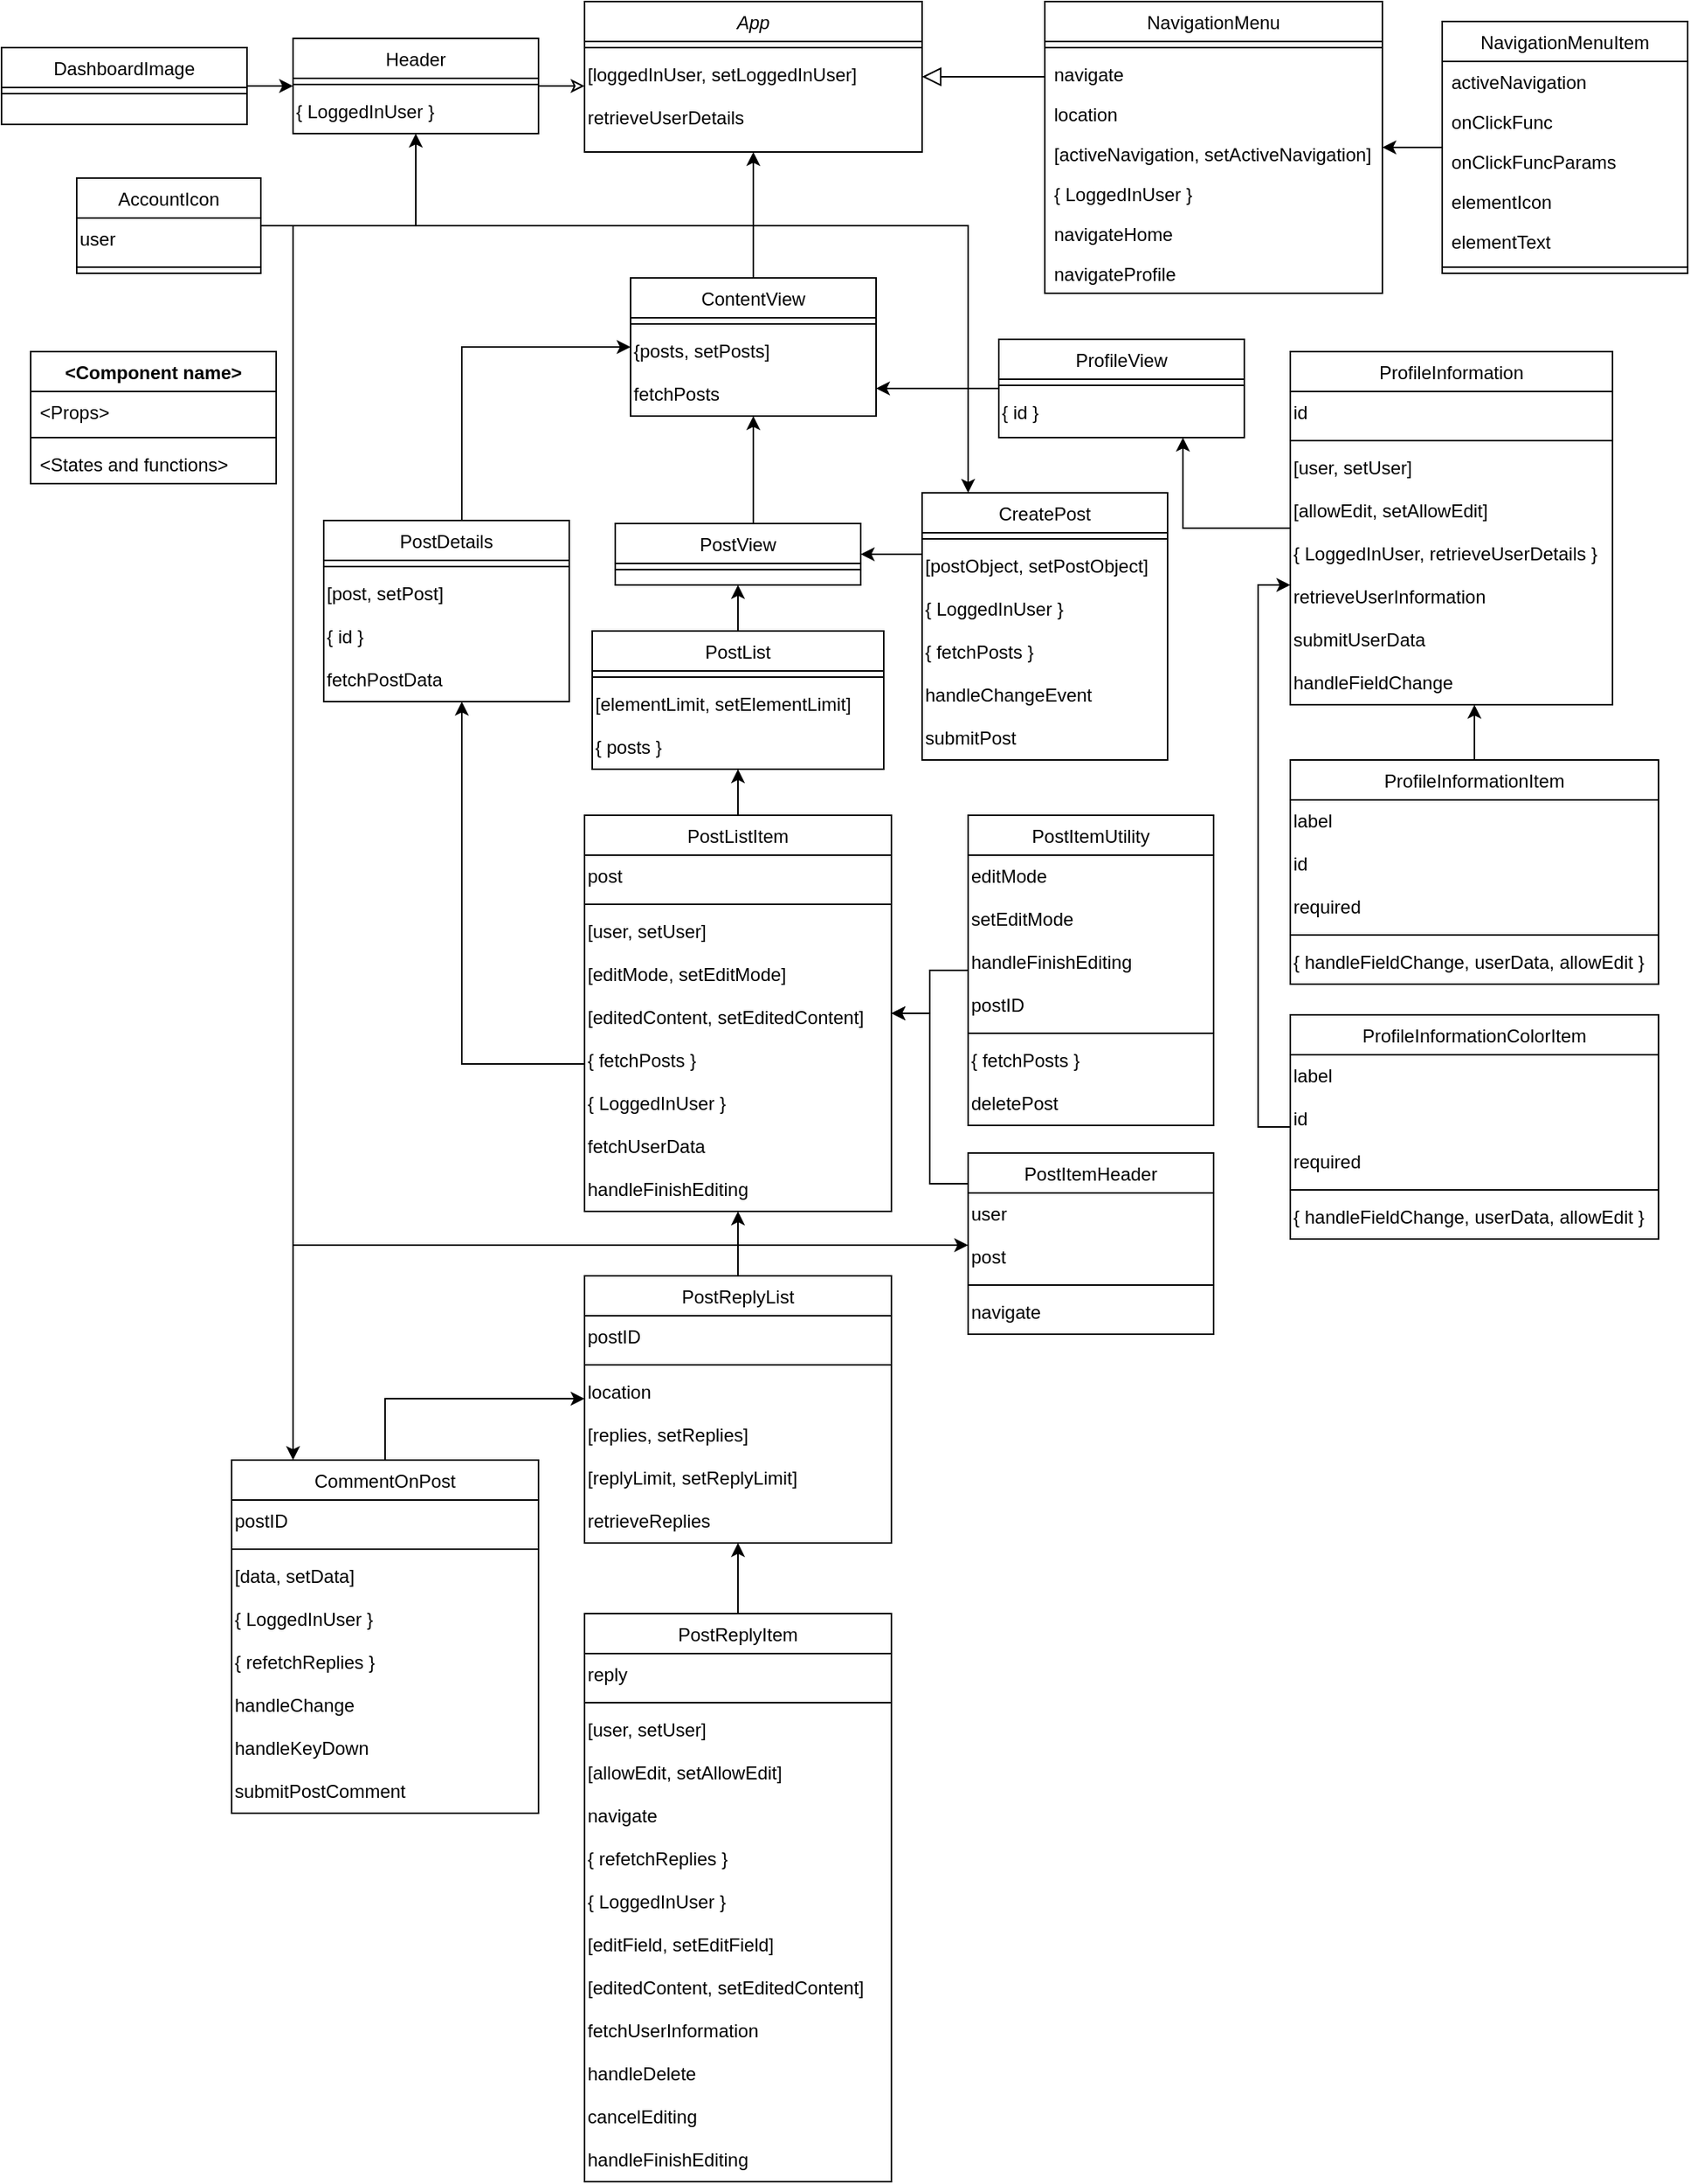 <mxfile version="24.0.2" type="device">
  <diagram id="C5RBs43oDa-KdzZeNtuy" name="Page-1">
    <mxGraphModel dx="2868" dy="1548" grid="1" gridSize="10" guides="1" tooltips="1" connect="1" arrows="1" fold="1" page="1" pageScale="1" pageWidth="827" pageHeight="1169" math="0" shadow="0">
      <root>
        <mxCell id="WIyWlLk6GJQsqaUBKTNV-0" />
        <mxCell id="WIyWlLk6GJQsqaUBKTNV-1" parent="WIyWlLk6GJQsqaUBKTNV-0" />
        <mxCell id="zkfFHV4jXpPFQw0GAbJ--0" value="App" style="swimlane;fontStyle=2;align=center;verticalAlign=top;childLayout=stackLayout;horizontal=1;startSize=26;horizontalStack=0;resizeParent=1;resizeLast=0;collapsible=1;marginBottom=0;rounded=0;shadow=0;strokeWidth=1;" parent="WIyWlLk6GJQsqaUBKTNV-1" vertex="1">
          <mxGeometry x="521" y="20" width="220" height="98" as="geometry">
            <mxRectangle x="230" y="140" width="160" height="26" as="alternateBounds" />
          </mxGeometry>
        </mxCell>
        <mxCell id="LoOAuNzVLFFbpaw18jkl-0" value="" style="line;html=1;strokeWidth=1;align=left;verticalAlign=middle;spacingTop=-1;spacingLeft=3;spacingRight=3;rotatable=0;labelPosition=right;points=[];portConstraint=eastwest;" parent="zkfFHV4jXpPFQw0GAbJ--0" vertex="1">
          <mxGeometry y="26" width="220" height="8" as="geometry" />
        </mxCell>
        <mxCell id="LEagkjI2ohKokw6Joxiw-18" value="[loggedInUser, setLoggedInUser]" style="text;whiteSpace=wrap;html=1;" vertex="1" parent="zkfFHV4jXpPFQw0GAbJ--0">
          <mxGeometry y="34" width="220" height="28" as="geometry" />
        </mxCell>
        <mxCell id="LEagkjI2ohKokw6Joxiw-19" value="retrieveUserDetails" style="text;whiteSpace=wrap;html=1;" vertex="1" parent="zkfFHV4jXpPFQw0GAbJ--0">
          <mxGeometry y="62" width="220" height="28" as="geometry" />
        </mxCell>
        <mxCell id="zkfFHV4jXpPFQw0GAbJ--13" value="NavigationMenu" style="swimlane;fontStyle=0;align=center;verticalAlign=top;childLayout=stackLayout;horizontal=1;startSize=26;horizontalStack=0;resizeParent=1;resizeLast=0;collapsible=1;marginBottom=0;rounded=0;shadow=0;strokeWidth=1;" parent="WIyWlLk6GJQsqaUBKTNV-1" vertex="1">
          <mxGeometry x="821" y="20" width="220" height="190" as="geometry">
            <mxRectangle x="340" y="380" width="170" height="26" as="alternateBounds" />
          </mxGeometry>
        </mxCell>
        <mxCell id="zkfFHV4jXpPFQw0GAbJ--15" value="" style="line;html=1;strokeWidth=1;align=left;verticalAlign=middle;spacingTop=-1;spacingLeft=3;spacingRight=3;rotatable=0;labelPosition=right;points=[];portConstraint=eastwest;" parent="zkfFHV4jXpPFQw0GAbJ--13" vertex="1">
          <mxGeometry y="26" width="220" height="8" as="geometry" />
        </mxCell>
        <mxCell id="LEagkjI2ohKokw6Joxiw-12" value="navigate" style="text;strokeColor=none;fillColor=none;align=left;verticalAlign=top;spacingLeft=4;spacingRight=4;overflow=hidden;rotatable=0;points=[[0,0.5],[1,0.5]];portConstraint=eastwest;whiteSpace=wrap;html=1;" vertex="1" parent="zkfFHV4jXpPFQw0GAbJ--13">
          <mxGeometry y="34" width="220" height="26" as="geometry" />
        </mxCell>
        <mxCell id="LEagkjI2ohKokw6Joxiw-13" value="location" style="text;strokeColor=none;fillColor=none;align=left;verticalAlign=top;spacingLeft=4;spacingRight=4;overflow=hidden;rotatable=0;points=[[0,0.5],[1,0.5]];portConstraint=eastwest;whiteSpace=wrap;html=1;" vertex="1" parent="zkfFHV4jXpPFQw0GAbJ--13">
          <mxGeometry y="60" width="220" height="26" as="geometry" />
        </mxCell>
        <mxCell id="LEagkjI2ohKokw6Joxiw-14" value="[activeNavigation, setActiveNavigation]" style="text;strokeColor=none;fillColor=none;align=left;verticalAlign=top;spacingLeft=4;spacingRight=4;overflow=hidden;rotatable=0;points=[[0,0.5],[1,0.5]];portConstraint=eastwest;whiteSpace=wrap;html=1;" vertex="1" parent="zkfFHV4jXpPFQw0GAbJ--13">
          <mxGeometry y="86" width="220" height="26" as="geometry" />
        </mxCell>
        <mxCell id="LEagkjI2ohKokw6Joxiw-15" value="{ LoggedInUser }" style="text;strokeColor=none;fillColor=none;align=left;verticalAlign=top;spacingLeft=4;spacingRight=4;overflow=hidden;rotatable=0;points=[[0,0.5],[1,0.5]];portConstraint=eastwest;whiteSpace=wrap;html=1;" vertex="1" parent="zkfFHV4jXpPFQw0GAbJ--13">
          <mxGeometry y="112" width="220" height="26" as="geometry" />
        </mxCell>
        <mxCell id="LEagkjI2ohKokw6Joxiw-16" value="navigateHome" style="text;strokeColor=none;fillColor=none;align=left;verticalAlign=top;spacingLeft=4;spacingRight=4;overflow=hidden;rotatable=0;points=[[0,0.5],[1,0.5]];portConstraint=eastwest;whiteSpace=wrap;html=1;" vertex="1" parent="zkfFHV4jXpPFQw0GAbJ--13">
          <mxGeometry y="138" width="220" height="26" as="geometry" />
        </mxCell>
        <mxCell id="LEagkjI2ohKokw6Joxiw-17" value="navigateProfile" style="text;strokeColor=none;fillColor=none;align=left;verticalAlign=top;spacingLeft=4;spacingRight=4;overflow=hidden;rotatable=0;points=[[0,0.5],[1,0.5]];portConstraint=eastwest;whiteSpace=wrap;html=1;" vertex="1" parent="zkfFHV4jXpPFQw0GAbJ--13">
          <mxGeometry y="164" width="220" height="26" as="geometry" />
        </mxCell>
        <mxCell id="zkfFHV4jXpPFQw0GAbJ--16" value="" style="endArrow=block;endSize=10;endFill=0;shadow=0;strokeWidth=1;rounded=0;edgeStyle=elbowEdgeStyle;elbow=vertical;" parent="WIyWlLk6GJQsqaUBKTNV-1" source="zkfFHV4jXpPFQw0GAbJ--13" target="zkfFHV4jXpPFQw0GAbJ--0" edge="1">
          <mxGeometry width="160" relative="1" as="geometry">
            <mxPoint x="511" y="223" as="sourcePoint" />
            <mxPoint x="611" y="121" as="targetPoint" />
          </mxGeometry>
        </mxCell>
        <mxCell id="LoOAuNzVLFFbpaw18jkl-4" style="edgeStyle=orthogonalEdgeStyle;rounded=0;orthogonalLoop=1;jettySize=auto;html=1;endArrow=classic;endFill=0;" parent="WIyWlLk6GJQsqaUBKTNV-1" source="LoOAuNzVLFFbpaw18jkl-1" target="zkfFHV4jXpPFQw0GAbJ--0" edge="1">
          <mxGeometry relative="1" as="geometry">
            <Array as="points">
              <mxPoint x="421" y="69" />
              <mxPoint x="421" y="69" />
            </Array>
          </mxGeometry>
        </mxCell>
        <mxCell id="LoOAuNzVLFFbpaw18jkl-1" value="Header" style="swimlane;fontStyle=0;align=center;verticalAlign=top;childLayout=stackLayout;horizontal=1;startSize=26;horizontalStack=0;resizeParent=1;resizeLast=0;collapsible=1;marginBottom=0;rounded=0;shadow=0;strokeWidth=1;" parent="WIyWlLk6GJQsqaUBKTNV-1" vertex="1">
          <mxGeometry x="331" y="44" width="160" height="62" as="geometry">
            <mxRectangle x="340" y="380" width="170" height="26" as="alternateBounds" />
          </mxGeometry>
        </mxCell>
        <mxCell id="LoOAuNzVLFFbpaw18jkl-3" value="" style="line;html=1;strokeWidth=1;align=left;verticalAlign=middle;spacingTop=-1;spacingLeft=3;spacingRight=3;rotatable=0;labelPosition=right;points=[];portConstraint=eastwest;" parent="LoOAuNzVLFFbpaw18jkl-1" vertex="1">
          <mxGeometry y="26" width="160" height="8" as="geometry" />
        </mxCell>
        <mxCell id="LEagkjI2ohKokw6Joxiw-20" value="{ LoggedInUser }" style="text;whiteSpace=wrap;html=1;" vertex="1" parent="LoOAuNzVLFFbpaw18jkl-1">
          <mxGeometry y="34" width="160" height="28" as="geometry" />
        </mxCell>
        <mxCell id="LEagkjI2ohKokw6Joxiw-95" style="edgeStyle=orthogonalEdgeStyle;rounded=0;orthogonalLoop=1;jettySize=auto;html=1;" edge="1" parent="WIyWlLk6GJQsqaUBKTNV-1" source="LoOAuNzVLFFbpaw18jkl-5" target="zkfFHV4jXpPFQw0GAbJ--0">
          <mxGeometry relative="1" as="geometry" />
        </mxCell>
        <mxCell id="LoOAuNzVLFFbpaw18jkl-5" value="ContentView" style="swimlane;fontStyle=0;align=center;verticalAlign=top;childLayout=stackLayout;horizontal=1;startSize=26;horizontalStack=0;resizeParent=1;resizeLast=0;collapsible=1;marginBottom=0;rounded=0;shadow=0;strokeWidth=1;" parent="WIyWlLk6GJQsqaUBKTNV-1" vertex="1">
          <mxGeometry x="551" y="200" width="160" height="90" as="geometry">
            <mxRectangle x="340" y="380" width="170" height="26" as="alternateBounds" />
          </mxGeometry>
        </mxCell>
        <mxCell id="LoOAuNzVLFFbpaw18jkl-6" value="" style="line;html=1;strokeWidth=1;align=left;verticalAlign=middle;spacingTop=-1;spacingLeft=3;spacingRight=3;rotatable=0;labelPosition=right;points=[];portConstraint=eastwest;" parent="LoOAuNzVLFFbpaw18jkl-5" vertex="1">
          <mxGeometry y="26" width="160" height="8" as="geometry" />
        </mxCell>
        <mxCell id="LEagkjI2ohKokw6Joxiw-23" value="{posts, setPosts]" style="text;whiteSpace=wrap;html=1;" vertex="1" parent="LoOAuNzVLFFbpaw18jkl-5">
          <mxGeometry y="34" width="160" height="28" as="geometry" />
        </mxCell>
        <mxCell id="LEagkjI2ohKokw6Joxiw-24" value="fetchPosts" style="text;whiteSpace=wrap;html=1;" vertex="1" parent="LoOAuNzVLFFbpaw18jkl-5">
          <mxGeometry y="62" width="160" height="28" as="geometry" />
        </mxCell>
        <mxCell id="LoOAuNzVLFFbpaw18jkl-28" style="edgeStyle=orthogonalEdgeStyle;rounded=0;orthogonalLoop=1;jettySize=auto;html=1;" parent="WIyWlLk6GJQsqaUBKTNV-1" source="LoOAuNzVLFFbpaw18jkl-23" target="LoOAuNzVLFFbpaw18jkl-1" edge="1">
          <mxGeometry relative="1" as="geometry" />
        </mxCell>
        <mxCell id="LEagkjI2ohKokw6Joxiw-102" style="edgeStyle=orthogonalEdgeStyle;rounded=0;orthogonalLoop=1;jettySize=auto;html=1;" edge="1" parent="WIyWlLk6GJQsqaUBKTNV-1" source="LoOAuNzVLFFbpaw18jkl-23" target="LEagkjI2ohKokw6Joxiw-100">
          <mxGeometry relative="1" as="geometry">
            <Array as="points">
              <mxPoint x="771" y="166" />
            </Array>
          </mxGeometry>
        </mxCell>
        <mxCell id="LEagkjI2ohKokw6Joxiw-130" style="edgeStyle=orthogonalEdgeStyle;rounded=0;orthogonalLoop=1;jettySize=auto;html=1;" edge="1" parent="WIyWlLk6GJQsqaUBKTNV-1" source="LoOAuNzVLFFbpaw18jkl-23" target="LEagkjI2ohKokw6Joxiw-122">
          <mxGeometry relative="1" as="geometry">
            <Array as="points">
              <mxPoint x="331" y="166" />
              <mxPoint x="331" y="830" />
            </Array>
          </mxGeometry>
        </mxCell>
        <mxCell id="LEagkjI2ohKokw6Joxiw-171" style="edgeStyle=orthogonalEdgeStyle;rounded=0;orthogonalLoop=1;jettySize=auto;html=1;" edge="1" parent="WIyWlLk6GJQsqaUBKTNV-1" source="LoOAuNzVLFFbpaw18jkl-23" target="LEagkjI2ohKokw6Joxiw-144">
          <mxGeometry relative="1" as="geometry">
            <Array as="points">
              <mxPoint x="331" y="166" />
            </Array>
          </mxGeometry>
        </mxCell>
        <mxCell id="LoOAuNzVLFFbpaw18jkl-23" value="AccountIcon" style="swimlane;fontStyle=0;align=center;verticalAlign=top;childLayout=stackLayout;horizontal=1;startSize=26;horizontalStack=0;resizeParent=1;resizeLast=0;collapsible=1;marginBottom=0;rounded=0;shadow=0;strokeWidth=1;" parent="WIyWlLk6GJQsqaUBKTNV-1" vertex="1">
          <mxGeometry x="190" y="135" width="120" height="62" as="geometry">
            <mxRectangle x="340" y="380" width="170" height="26" as="alternateBounds" />
          </mxGeometry>
        </mxCell>
        <mxCell id="LEagkjI2ohKokw6Joxiw-22" value="user" style="text;whiteSpace=wrap;html=1;" vertex="1" parent="LoOAuNzVLFFbpaw18jkl-23">
          <mxGeometry y="26" width="120" height="28" as="geometry" />
        </mxCell>
        <mxCell id="LoOAuNzVLFFbpaw18jkl-24" value="" style="line;html=1;strokeWidth=1;align=left;verticalAlign=middle;spacingTop=-1;spacingLeft=3;spacingRight=3;rotatable=0;labelPosition=right;points=[];portConstraint=eastwest;" parent="LoOAuNzVLFFbpaw18jkl-23" vertex="1">
          <mxGeometry y="54" width="120" height="8" as="geometry" />
        </mxCell>
        <mxCell id="LoOAuNzVLFFbpaw18jkl-27" style="edgeStyle=orthogonalEdgeStyle;rounded=0;orthogonalLoop=1;jettySize=auto;html=1;" parent="WIyWlLk6GJQsqaUBKTNV-1" source="LoOAuNzVLFFbpaw18jkl-25" target="LoOAuNzVLFFbpaw18jkl-1" edge="1">
          <mxGeometry relative="1" as="geometry" />
        </mxCell>
        <mxCell id="LoOAuNzVLFFbpaw18jkl-25" value="DashboardImage" style="swimlane;fontStyle=0;align=center;verticalAlign=top;childLayout=stackLayout;horizontal=1;startSize=26;horizontalStack=0;resizeParent=1;resizeLast=0;collapsible=1;marginBottom=0;rounded=0;shadow=0;strokeWidth=1;" parent="WIyWlLk6GJQsqaUBKTNV-1" vertex="1">
          <mxGeometry x="141" y="50" width="160" height="50" as="geometry">
            <mxRectangle x="340" y="380" width="170" height="26" as="alternateBounds" />
          </mxGeometry>
        </mxCell>
        <mxCell id="LoOAuNzVLFFbpaw18jkl-26" value="" style="line;html=1;strokeWidth=1;align=left;verticalAlign=middle;spacingTop=-1;spacingLeft=3;spacingRight=3;rotatable=0;labelPosition=right;points=[];portConstraint=eastwest;" parent="LoOAuNzVLFFbpaw18jkl-25" vertex="1">
          <mxGeometry y="26" width="160" height="8" as="geometry" />
        </mxCell>
        <mxCell id="LEagkjI2ohKokw6Joxiw-11" style="edgeStyle=orthogonalEdgeStyle;rounded=0;orthogonalLoop=1;jettySize=auto;html=1;" edge="1" parent="WIyWlLk6GJQsqaUBKTNV-1" source="LEagkjI2ohKokw6Joxiw-0" target="zkfFHV4jXpPFQw0GAbJ--13">
          <mxGeometry relative="1" as="geometry" />
        </mxCell>
        <mxCell id="LEagkjI2ohKokw6Joxiw-0" value="NavigationMenuItem" style="swimlane;fontStyle=0;align=center;verticalAlign=top;childLayout=stackLayout;horizontal=1;startSize=26;horizontalStack=0;resizeParent=1;resizeLast=0;collapsible=1;marginBottom=0;rounded=0;shadow=0;strokeWidth=1;" vertex="1" parent="WIyWlLk6GJQsqaUBKTNV-1">
          <mxGeometry x="1080" y="33" width="160" height="164" as="geometry">
            <mxRectangle x="340" y="380" width="170" height="26" as="alternateBounds" />
          </mxGeometry>
        </mxCell>
        <mxCell id="LEagkjI2ohKokw6Joxiw-6" value="activeNavigation" style="text;strokeColor=none;fillColor=none;align=left;verticalAlign=top;spacingLeft=4;spacingRight=4;overflow=hidden;rotatable=0;points=[[0,0.5],[1,0.5]];portConstraint=eastwest;whiteSpace=wrap;html=1;" vertex="1" parent="LEagkjI2ohKokw6Joxiw-0">
          <mxGeometry y="26" width="160" height="26" as="geometry" />
        </mxCell>
        <mxCell id="LEagkjI2ohKokw6Joxiw-7" value="onClickFunc" style="text;strokeColor=none;fillColor=none;align=left;verticalAlign=top;spacingLeft=4;spacingRight=4;overflow=hidden;rotatable=0;points=[[0,0.5],[1,0.5]];portConstraint=eastwest;whiteSpace=wrap;html=1;" vertex="1" parent="LEagkjI2ohKokw6Joxiw-0">
          <mxGeometry y="52" width="160" height="26" as="geometry" />
        </mxCell>
        <mxCell id="LEagkjI2ohKokw6Joxiw-8" value="onClickFuncParams" style="text;strokeColor=none;fillColor=none;align=left;verticalAlign=top;spacingLeft=4;spacingRight=4;overflow=hidden;rotatable=0;points=[[0,0.5],[1,0.5]];portConstraint=eastwest;whiteSpace=wrap;html=1;" vertex="1" parent="LEagkjI2ohKokw6Joxiw-0">
          <mxGeometry y="78" width="160" height="26" as="geometry" />
        </mxCell>
        <mxCell id="LEagkjI2ohKokw6Joxiw-9" value="elementIcon" style="text;strokeColor=none;fillColor=none;align=left;verticalAlign=top;spacingLeft=4;spacingRight=4;overflow=hidden;rotatable=0;points=[[0,0.5],[1,0.5]];portConstraint=eastwest;whiteSpace=wrap;html=1;" vertex="1" parent="LEagkjI2ohKokw6Joxiw-0">
          <mxGeometry y="104" width="160" height="26" as="geometry" />
        </mxCell>
        <mxCell id="LEagkjI2ohKokw6Joxiw-10" value="elementText" style="text;strokeColor=none;fillColor=none;align=left;verticalAlign=top;spacingLeft=4;spacingRight=4;overflow=hidden;rotatable=0;points=[[0,0.5],[1,0.5]];portConstraint=eastwest;whiteSpace=wrap;html=1;" vertex="1" parent="LEagkjI2ohKokw6Joxiw-0">
          <mxGeometry y="130" width="160" height="26" as="geometry" />
        </mxCell>
        <mxCell id="LEagkjI2ohKokw6Joxiw-1" value="" style="line;html=1;strokeWidth=1;align=left;verticalAlign=middle;spacingTop=-1;spacingLeft=3;spacingRight=3;rotatable=0;labelPosition=right;points=[];portConstraint=eastwest;" vertex="1" parent="LEagkjI2ohKokw6Joxiw-0">
          <mxGeometry y="156" width="160" height="8" as="geometry" />
        </mxCell>
        <mxCell id="LEagkjI2ohKokw6Joxiw-2" value="&amp;lt;Component name&amp;gt;" style="swimlane;fontStyle=1;align=center;verticalAlign=top;childLayout=stackLayout;horizontal=1;startSize=26;horizontalStack=0;resizeParent=1;resizeParentMax=0;resizeLast=0;collapsible=1;marginBottom=0;whiteSpace=wrap;html=1;" vertex="1" parent="WIyWlLk6GJQsqaUBKTNV-1">
          <mxGeometry x="160" y="248" width="160" height="86" as="geometry" />
        </mxCell>
        <mxCell id="LEagkjI2ohKokw6Joxiw-3" value="&amp;lt;Props&amp;gt;" style="text;strokeColor=none;fillColor=none;align=left;verticalAlign=top;spacingLeft=4;spacingRight=4;overflow=hidden;rotatable=0;points=[[0,0.5],[1,0.5]];portConstraint=eastwest;whiteSpace=wrap;html=1;" vertex="1" parent="LEagkjI2ohKokw6Joxiw-2">
          <mxGeometry y="26" width="160" height="26" as="geometry" />
        </mxCell>
        <mxCell id="LEagkjI2ohKokw6Joxiw-4" value="" style="line;strokeWidth=1;fillColor=none;align=left;verticalAlign=middle;spacingTop=-1;spacingLeft=3;spacingRight=3;rotatable=0;labelPosition=right;points=[];portConstraint=eastwest;strokeColor=inherit;" vertex="1" parent="LEagkjI2ohKokw6Joxiw-2">
          <mxGeometry y="52" width="160" height="8" as="geometry" />
        </mxCell>
        <mxCell id="LEagkjI2ohKokw6Joxiw-5" value="&amp;lt;States and functions&amp;gt;" style="text;strokeColor=none;fillColor=none;align=left;verticalAlign=top;spacingLeft=4;spacingRight=4;overflow=hidden;rotatable=0;points=[[0,0.5],[1,0.5]];portConstraint=eastwest;whiteSpace=wrap;html=1;" vertex="1" parent="LEagkjI2ohKokw6Joxiw-2">
          <mxGeometry y="60" width="160" height="26" as="geometry" />
        </mxCell>
        <mxCell id="LEagkjI2ohKokw6Joxiw-31" style="edgeStyle=orthogonalEdgeStyle;rounded=0;orthogonalLoop=1;jettySize=auto;html=1;" edge="1" parent="WIyWlLk6GJQsqaUBKTNV-1" source="LEagkjI2ohKokw6Joxiw-26" target="LoOAuNzVLFFbpaw18jkl-5">
          <mxGeometry relative="1" as="geometry">
            <Array as="points">
              <mxPoint x="441" y="245" />
            </Array>
          </mxGeometry>
        </mxCell>
        <mxCell id="LEagkjI2ohKokw6Joxiw-26" value="PostDetails" style="swimlane;fontStyle=0;align=center;verticalAlign=top;childLayout=stackLayout;horizontal=1;startSize=26;horizontalStack=0;resizeParent=1;resizeLast=0;collapsible=1;marginBottom=0;rounded=0;shadow=0;strokeWidth=1;" vertex="1" parent="WIyWlLk6GJQsqaUBKTNV-1">
          <mxGeometry x="351" y="358" width="160" height="118" as="geometry">
            <mxRectangle x="340" y="380" width="170" height="26" as="alternateBounds" />
          </mxGeometry>
        </mxCell>
        <mxCell id="LEagkjI2ohKokw6Joxiw-27" value="" style="line;html=1;strokeWidth=1;align=left;verticalAlign=middle;spacingTop=-1;spacingLeft=3;spacingRight=3;rotatable=0;labelPosition=right;points=[];portConstraint=eastwest;" vertex="1" parent="LEagkjI2ohKokw6Joxiw-26">
          <mxGeometry y="26" width="160" height="8" as="geometry" />
        </mxCell>
        <mxCell id="LEagkjI2ohKokw6Joxiw-28" value="[post, setPost]" style="text;whiteSpace=wrap;html=1;" vertex="1" parent="LEagkjI2ohKokw6Joxiw-26">
          <mxGeometry y="34" width="160" height="28" as="geometry" />
        </mxCell>
        <mxCell id="LEagkjI2ohKokw6Joxiw-29" value="{ id }" style="text;whiteSpace=wrap;html=1;" vertex="1" parent="LEagkjI2ohKokw6Joxiw-26">
          <mxGeometry y="62" width="160" height="28" as="geometry" />
        </mxCell>
        <mxCell id="LEagkjI2ohKokw6Joxiw-30" value="fetchPostData" style="text;whiteSpace=wrap;html=1;" vertex="1" parent="LEagkjI2ohKokw6Joxiw-26">
          <mxGeometry y="90" width="160" height="28" as="geometry" />
        </mxCell>
        <mxCell id="LEagkjI2ohKokw6Joxiw-71" style="edgeStyle=orthogonalEdgeStyle;rounded=0;orthogonalLoop=1;jettySize=auto;html=1;" edge="1" parent="WIyWlLk6GJQsqaUBKTNV-1" source="LEagkjI2ohKokw6Joxiw-32" target="LEagkjI2ohKokw6Joxiw-26">
          <mxGeometry relative="1" as="geometry">
            <Array as="points">
              <mxPoint x="441" y="712" />
            </Array>
          </mxGeometry>
        </mxCell>
        <mxCell id="LEagkjI2ohKokw6Joxiw-112" style="edgeStyle=orthogonalEdgeStyle;rounded=0;orthogonalLoop=1;jettySize=auto;html=1;" edge="1" parent="WIyWlLk6GJQsqaUBKTNV-1" source="LEagkjI2ohKokw6Joxiw-32" target="LEagkjI2ohKokw6Joxiw-98">
          <mxGeometry relative="1" as="geometry" />
        </mxCell>
        <mxCell id="LEagkjI2ohKokw6Joxiw-32" value="PostListItem" style="swimlane;fontStyle=0;align=center;verticalAlign=top;childLayout=stackLayout;horizontal=1;startSize=26;horizontalStack=0;resizeParent=1;resizeLast=0;collapsible=1;marginBottom=0;rounded=0;shadow=0;strokeWidth=1;" vertex="1" parent="WIyWlLk6GJQsqaUBKTNV-1">
          <mxGeometry x="521" y="550" width="200" height="258" as="geometry">
            <mxRectangle x="340" y="380" width="170" height="26" as="alternateBounds" />
          </mxGeometry>
        </mxCell>
        <mxCell id="LEagkjI2ohKokw6Joxiw-37" value="post" style="text;whiteSpace=wrap;html=1;" vertex="1" parent="LEagkjI2ohKokw6Joxiw-32">
          <mxGeometry y="26" width="200" height="28" as="geometry" />
        </mxCell>
        <mxCell id="LEagkjI2ohKokw6Joxiw-33" value="" style="line;html=1;strokeWidth=1;align=left;verticalAlign=middle;spacingTop=-1;spacingLeft=3;spacingRight=3;rotatable=0;labelPosition=right;points=[];portConstraint=eastwest;" vertex="1" parent="LEagkjI2ohKokw6Joxiw-32">
          <mxGeometry y="54" width="200" height="8" as="geometry" />
        </mxCell>
        <mxCell id="LEagkjI2ohKokw6Joxiw-34" value="[user, setUser]" style="text;whiteSpace=wrap;html=1;" vertex="1" parent="LEagkjI2ohKokw6Joxiw-32">
          <mxGeometry y="62" width="200" height="28" as="geometry" />
        </mxCell>
        <mxCell id="LEagkjI2ohKokw6Joxiw-35" value="[editMode, setEditMode]" style="text;whiteSpace=wrap;html=1;" vertex="1" parent="LEagkjI2ohKokw6Joxiw-32">
          <mxGeometry y="90" width="200" height="28" as="geometry" />
        </mxCell>
        <mxCell id="LEagkjI2ohKokw6Joxiw-36" value="[editedContent, setEditedContent]" style="text;whiteSpace=wrap;html=1;" vertex="1" parent="LEagkjI2ohKokw6Joxiw-32">
          <mxGeometry y="118" width="200" height="28" as="geometry" />
        </mxCell>
        <mxCell id="LEagkjI2ohKokw6Joxiw-39" value="{ fetchPosts }" style="text;whiteSpace=wrap;html=1;" vertex="1" parent="LEagkjI2ohKokw6Joxiw-32">
          <mxGeometry y="146" width="200" height="28" as="geometry" />
        </mxCell>
        <mxCell id="LEagkjI2ohKokw6Joxiw-41" value="{ LoggedInUser }" style="text;whiteSpace=wrap;html=1;" vertex="1" parent="LEagkjI2ohKokw6Joxiw-32">
          <mxGeometry y="174" width="200" height="28" as="geometry" />
        </mxCell>
        <mxCell id="LEagkjI2ohKokw6Joxiw-42" value="fetchUserData" style="text;whiteSpace=wrap;html=1;" vertex="1" parent="LEagkjI2ohKokw6Joxiw-32">
          <mxGeometry y="202" width="200" height="28" as="geometry" />
        </mxCell>
        <mxCell id="LEagkjI2ohKokw6Joxiw-44" value="handleFinishEditing" style="text;whiteSpace=wrap;html=1;" vertex="1" parent="LEagkjI2ohKokw6Joxiw-32">
          <mxGeometry y="230" width="200" height="28" as="geometry" />
        </mxCell>
        <mxCell id="LEagkjI2ohKokw6Joxiw-55" style="edgeStyle=orthogonalEdgeStyle;rounded=0;orthogonalLoop=1;jettySize=auto;html=1;" edge="1" parent="WIyWlLk6GJQsqaUBKTNV-1" source="LEagkjI2ohKokw6Joxiw-45" target="LoOAuNzVLFFbpaw18jkl-5">
          <mxGeometry relative="1" as="geometry">
            <Array as="points">
              <mxPoint x="631" y="330" />
              <mxPoint x="631" y="330" />
            </Array>
          </mxGeometry>
        </mxCell>
        <mxCell id="LEagkjI2ohKokw6Joxiw-45" value="PostView" style="swimlane;fontStyle=0;align=center;verticalAlign=top;childLayout=stackLayout;horizontal=1;startSize=26;horizontalStack=0;resizeParent=1;resizeLast=0;collapsible=1;marginBottom=0;rounded=0;shadow=0;strokeWidth=1;" vertex="1" parent="WIyWlLk6GJQsqaUBKTNV-1">
          <mxGeometry x="541" y="360" width="160" height="40" as="geometry">
            <mxRectangle x="340" y="380" width="170" height="26" as="alternateBounds" />
          </mxGeometry>
        </mxCell>
        <mxCell id="LEagkjI2ohKokw6Joxiw-46" value="" style="line;html=1;strokeWidth=1;align=left;verticalAlign=middle;spacingTop=-1;spacingLeft=3;spacingRight=3;rotatable=0;labelPosition=right;points=[];portConstraint=eastwest;" vertex="1" parent="LEagkjI2ohKokw6Joxiw-45">
          <mxGeometry y="26" width="160" height="8" as="geometry" />
        </mxCell>
        <mxCell id="LEagkjI2ohKokw6Joxiw-73" style="edgeStyle=orthogonalEdgeStyle;rounded=0;orthogonalLoop=1;jettySize=auto;html=1;" edge="1" parent="WIyWlLk6GJQsqaUBKTNV-1" source="LEagkjI2ohKokw6Joxiw-57" target="LoOAuNzVLFFbpaw18jkl-5">
          <mxGeometry relative="1" as="geometry">
            <Array as="points">
              <mxPoint x="811" y="270" />
            </Array>
          </mxGeometry>
        </mxCell>
        <mxCell id="LEagkjI2ohKokw6Joxiw-57" value="ProfileView" style="swimlane;fontStyle=0;align=center;verticalAlign=top;childLayout=stackLayout;horizontal=1;startSize=26;horizontalStack=0;resizeParent=1;resizeLast=0;collapsible=1;marginBottom=0;rounded=0;shadow=0;strokeWidth=1;" vertex="1" parent="WIyWlLk6GJQsqaUBKTNV-1">
          <mxGeometry x="791" y="240" width="160" height="64" as="geometry">
            <mxRectangle x="340" y="380" width="170" height="26" as="alternateBounds" />
          </mxGeometry>
        </mxCell>
        <mxCell id="LEagkjI2ohKokw6Joxiw-58" value="" style="line;html=1;strokeWidth=1;align=left;verticalAlign=middle;spacingTop=-1;spacingLeft=3;spacingRight=3;rotatable=0;labelPosition=right;points=[];portConstraint=eastwest;" vertex="1" parent="LEagkjI2ohKokw6Joxiw-57">
          <mxGeometry y="26" width="160" height="8" as="geometry" />
        </mxCell>
        <mxCell id="LEagkjI2ohKokw6Joxiw-59" value="{ id }" style="text;whiteSpace=wrap;html=1;" vertex="1" parent="LEagkjI2ohKokw6Joxiw-57">
          <mxGeometry y="34" width="160" height="28" as="geometry" />
        </mxCell>
        <mxCell id="LEagkjI2ohKokw6Joxiw-97" style="edgeStyle=orthogonalEdgeStyle;rounded=0;orthogonalLoop=1;jettySize=auto;html=1;" edge="1" parent="WIyWlLk6GJQsqaUBKTNV-1" source="LEagkjI2ohKokw6Joxiw-62" target="LEagkjI2ohKokw6Joxiw-57">
          <mxGeometry relative="1" as="geometry">
            <Array as="points">
              <mxPoint x="911" y="363" />
            </Array>
          </mxGeometry>
        </mxCell>
        <mxCell id="LEagkjI2ohKokw6Joxiw-62" value="ProfileInformation" style="swimlane;fontStyle=0;align=center;verticalAlign=top;childLayout=stackLayout;horizontal=1;startSize=26;horizontalStack=0;resizeParent=1;resizeLast=0;collapsible=1;marginBottom=0;rounded=0;shadow=0;strokeWidth=1;" vertex="1" parent="WIyWlLk6GJQsqaUBKTNV-1">
          <mxGeometry x="981" y="248" width="210" height="230" as="geometry">
            <mxRectangle x="340" y="380" width="170" height="26" as="alternateBounds" />
          </mxGeometry>
        </mxCell>
        <mxCell id="LEagkjI2ohKokw6Joxiw-64" value="id" style="text;whiteSpace=wrap;html=1;" vertex="1" parent="LEagkjI2ohKokw6Joxiw-62">
          <mxGeometry y="26" width="210" height="28" as="geometry" />
        </mxCell>
        <mxCell id="LEagkjI2ohKokw6Joxiw-63" value="" style="line;html=1;strokeWidth=1;align=left;verticalAlign=middle;spacingTop=-1;spacingLeft=3;spacingRight=3;rotatable=0;labelPosition=right;points=[];portConstraint=eastwest;" vertex="1" parent="LEagkjI2ohKokw6Joxiw-62">
          <mxGeometry y="54" width="210" height="8" as="geometry" />
        </mxCell>
        <mxCell id="LEagkjI2ohKokw6Joxiw-65" value="[user, setUser]" style="text;whiteSpace=wrap;html=1;" vertex="1" parent="LEagkjI2ohKokw6Joxiw-62">
          <mxGeometry y="62" width="210" height="28" as="geometry" />
        </mxCell>
        <mxCell id="LEagkjI2ohKokw6Joxiw-66" value="[allowEdit, setAllowEdit]" style="text;whiteSpace=wrap;html=1;" vertex="1" parent="LEagkjI2ohKokw6Joxiw-62">
          <mxGeometry y="90" width="210" height="28" as="geometry" />
        </mxCell>
        <mxCell id="LEagkjI2ohKokw6Joxiw-67" value="{ LoggedInUser, retrieveUserDetails }" style="text;whiteSpace=wrap;html=1;" vertex="1" parent="LEagkjI2ohKokw6Joxiw-62">
          <mxGeometry y="118" width="210" height="28" as="geometry" />
        </mxCell>
        <mxCell id="LEagkjI2ohKokw6Joxiw-68" value="retrieveUserInformation" style="text;whiteSpace=wrap;html=1;" vertex="1" parent="LEagkjI2ohKokw6Joxiw-62">
          <mxGeometry y="146" width="210" height="28" as="geometry" />
        </mxCell>
        <mxCell id="LEagkjI2ohKokw6Joxiw-69" value="submitUserData" style="text;whiteSpace=wrap;html=1;" vertex="1" parent="LEagkjI2ohKokw6Joxiw-62">
          <mxGeometry y="174" width="210" height="28" as="geometry" />
        </mxCell>
        <mxCell id="LEagkjI2ohKokw6Joxiw-70" value="handleFieldChange" style="text;whiteSpace=wrap;html=1;" vertex="1" parent="LEagkjI2ohKokw6Joxiw-62">
          <mxGeometry y="202" width="210" height="28" as="geometry" />
        </mxCell>
        <mxCell id="LEagkjI2ohKokw6Joxiw-96" style="edgeStyle=orthogonalEdgeStyle;rounded=0;orthogonalLoop=1;jettySize=auto;html=1;" edge="1" parent="WIyWlLk6GJQsqaUBKTNV-1" source="LEagkjI2ohKokw6Joxiw-75" target="LEagkjI2ohKokw6Joxiw-62">
          <mxGeometry relative="1" as="geometry">
            <Array as="points">
              <mxPoint x="1101" y="490" />
              <mxPoint x="1101" y="490" />
            </Array>
          </mxGeometry>
        </mxCell>
        <mxCell id="LEagkjI2ohKokw6Joxiw-75" value="ProfileInformationItem" style="swimlane;fontStyle=0;align=center;verticalAlign=top;childLayout=stackLayout;horizontal=1;startSize=26;horizontalStack=0;resizeParent=1;resizeLast=0;collapsible=1;marginBottom=0;rounded=0;shadow=0;strokeWidth=1;" vertex="1" parent="WIyWlLk6GJQsqaUBKTNV-1">
          <mxGeometry x="981" y="514" width="240" height="146" as="geometry">
            <mxRectangle x="340" y="380" width="170" height="26" as="alternateBounds" />
          </mxGeometry>
        </mxCell>
        <mxCell id="LEagkjI2ohKokw6Joxiw-76" value="label" style="text;whiteSpace=wrap;html=1;" vertex="1" parent="LEagkjI2ohKokw6Joxiw-75">
          <mxGeometry y="26" width="240" height="28" as="geometry" />
        </mxCell>
        <mxCell id="LEagkjI2ohKokw6Joxiw-84" value="id" style="text;whiteSpace=wrap;html=1;" vertex="1" parent="LEagkjI2ohKokw6Joxiw-75">
          <mxGeometry y="54" width="240" height="28" as="geometry" />
        </mxCell>
        <mxCell id="LEagkjI2ohKokw6Joxiw-85" value="required" style="text;whiteSpace=wrap;html=1;" vertex="1" parent="LEagkjI2ohKokw6Joxiw-75">
          <mxGeometry y="82" width="240" height="28" as="geometry" />
        </mxCell>
        <mxCell id="LEagkjI2ohKokw6Joxiw-77" value="" style="line;html=1;strokeWidth=1;align=left;verticalAlign=middle;spacingTop=-1;spacingLeft=3;spacingRight=3;rotatable=0;labelPosition=right;points=[];portConstraint=eastwest;" vertex="1" parent="LEagkjI2ohKokw6Joxiw-75">
          <mxGeometry y="110" width="240" height="8" as="geometry" />
        </mxCell>
        <mxCell id="LEagkjI2ohKokw6Joxiw-78" value="{ handleFieldChange, userData, allowEdit }" style="text;whiteSpace=wrap;html=1;" vertex="1" parent="LEagkjI2ohKokw6Joxiw-75">
          <mxGeometry y="118" width="240" height="28" as="geometry" />
        </mxCell>
        <mxCell id="LEagkjI2ohKokw6Joxiw-94" style="edgeStyle=orthogonalEdgeStyle;rounded=0;orthogonalLoop=1;jettySize=auto;html=1;" edge="1" parent="WIyWlLk6GJQsqaUBKTNV-1" source="LEagkjI2ohKokw6Joxiw-86" target="LEagkjI2ohKokw6Joxiw-62">
          <mxGeometry relative="1" as="geometry">
            <Array as="points">
              <mxPoint x="960" y="753" />
              <mxPoint x="960" y="400" />
            </Array>
          </mxGeometry>
        </mxCell>
        <mxCell id="LEagkjI2ohKokw6Joxiw-86" value="ProfileInformationColorItem" style="swimlane;fontStyle=0;align=center;verticalAlign=top;childLayout=stackLayout;horizontal=1;startSize=26;horizontalStack=0;resizeParent=1;resizeLast=0;collapsible=1;marginBottom=0;rounded=0;shadow=0;strokeWidth=1;" vertex="1" parent="WIyWlLk6GJQsqaUBKTNV-1">
          <mxGeometry x="981" y="680" width="240" height="146" as="geometry">
            <mxRectangle x="340" y="380" width="170" height="26" as="alternateBounds" />
          </mxGeometry>
        </mxCell>
        <mxCell id="LEagkjI2ohKokw6Joxiw-87" value="label" style="text;whiteSpace=wrap;html=1;" vertex="1" parent="LEagkjI2ohKokw6Joxiw-86">
          <mxGeometry y="26" width="240" height="28" as="geometry" />
        </mxCell>
        <mxCell id="LEagkjI2ohKokw6Joxiw-88" value="id" style="text;whiteSpace=wrap;html=1;" vertex="1" parent="LEagkjI2ohKokw6Joxiw-86">
          <mxGeometry y="54" width="240" height="28" as="geometry" />
        </mxCell>
        <mxCell id="LEagkjI2ohKokw6Joxiw-89" value="required" style="text;whiteSpace=wrap;html=1;" vertex="1" parent="LEagkjI2ohKokw6Joxiw-86">
          <mxGeometry y="82" width="240" height="28" as="geometry" />
        </mxCell>
        <mxCell id="LEagkjI2ohKokw6Joxiw-90" value="" style="line;html=1;strokeWidth=1;align=left;verticalAlign=middle;spacingTop=-1;spacingLeft=3;spacingRight=3;rotatable=0;labelPosition=right;points=[];portConstraint=eastwest;" vertex="1" parent="LEagkjI2ohKokw6Joxiw-86">
          <mxGeometry y="110" width="240" height="8" as="geometry" />
        </mxCell>
        <mxCell id="LEagkjI2ohKokw6Joxiw-91" value="{ handleFieldChange, userData, allowEdit }" style="text;whiteSpace=wrap;html=1;" vertex="1" parent="LEagkjI2ohKokw6Joxiw-86">
          <mxGeometry y="118" width="240" height="28" as="geometry" />
        </mxCell>
        <mxCell id="LEagkjI2ohKokw6Joxiw-113" style="edgeStyle=orthogonalEdgeStyle;rounded=0;orthogonalLoop=1;jettySize=auto;html=1;" edge="1" parent="WIyWlLk6GJQsqaUBKTNV-1" source="LEagkjI2ohKokw6Joxiw-98" target="LEagkjI2ohKokw6Joxiw-45">
          <mxGeometry relative="1" as="geometry" />
        </mxCell>
        <mxCell id="LEagkjI2ohKokw6Joxiw-98" value="PostList" style="swimlane;fontStyle=0;align=center;verticalAlign=top;childLayout=stackLayout;horizontal=1;startSize=26;horizontalStack=0;resizeParent=1;resizeLast=0;collapsible=1;marginBottom=0;rounded=0;shadow=0;strokeWidth=1;" vertex="1" parent="WIyWlLk6GJQsqaUBKTNV-1">
          <mxGeometry x="526" y="430" width="190" height="90" as="geometry">
            <mxRectangle x="340" y="380" width="170" height="26" as="alternateBounds" />
          </mxGeometry>
        </mxCell>
        <mxCell id="LEagkjI2ohKokw6Joxiw-99" value="" style="line;html=1;strokeWidth=1;align=left;verticalAlign=middle;spacingTop=-1;spacingLeft=3;spacingRight=3;rotatable=0;labelPosition=right;points=[];portConstraint=eastwest;" vertex="1" parent="LEagkjI2ohKokw6Joxiw-98">
          <mxGeometry y="26" width="190" height="8" as="geometry" />
        </mxCell>
        <mxCell id="LEagkjI2ohKokw6Joxiw-110" value="[elementLimit, setElementLimit]" style="text;whiteSpace=wrap;html=1;" vertex="1" parent="LEagkjI2ohKokw6Joxiw-98">
          <mxGeometry y="34" width="190" height="28" as="geometry" />
        </mxCell>
        <mxCell id="LEagkjI2ohKokw6Joxiw-111" value="{ posts }" style="text;whiteSpace=wrap;html=1;" vertex="1" parent="LEagkjI2ohKokw6Joxiw-98">
          <mxGeometry y="62" width="190" height="28" as="geometry" />
        </mxCell>
        <mxCell id="LEagkjI2ohKokw6Joxiw-103" style="edgeStyle=orthogonalEdgeStyle;rounded=0;orthogonalLoop=1;jettySize=auto;html=1;" edge="1" parent="WIyWlLk6GJQsqaUBKTNV-1" source="LEagkjI2ohKokw6Joxiw-100" target="LEagkjI2ohKokw6Joxiw-45">
          <mxGeometry relative="1" as="geometry">
            <Array as="points">
              <mxPoint x="721" y="380" />
              <mxPoint x="721" y="380" />
            </Array>
          </mxGeometry>
        </mxCell>
        <mxCell id="LEagkjI2ohKokw6Joxiw-100" value="CreatePost" style="swimlane;fontStyle=0;align=center;verticalAlign=top;childLayout=stackLayout;horizontal=1;startSize=26;horizontalStack=0;resizeParent=1;resizeLast=0;collapsible=1;marginBottom=0;rounded=0;shadow=0;strokeWidth=1;" vertex="1" parent="WIyWlLk6GJQsqaUBKTNV-1">
          <mxGeometry x="741" y="340" width="160" height="174" as="geometry">
            <mxRectangle x="340" y="380" width="170" height="26" as="alternateBounds" />
          </mxGeometry>
        </mxCell>
        <mxCell id="LEagkjI2ohKokw6Joxiw-101" value="" style="line;html=1;strokeWidth=1;align=left;verticalAlign=middle;spacingTop=-1;spacingLeft=3;spacingRight=3;rotatable=0;labelPosition=right;points=[];portConstraint=eastwest;" vertex="1" parent="LEagkjI2ohKokw6Joxiw-100">
          <mxGeometry y="26" width="160" height="8" as="geometry" />
        </mxCell>
        <mxCell id="LEagkjI2ohKokw6Joxiw-104" value="[postObject, setPostObject]" style="text;whiteSpace=wrap;html=1;" vertex="1" parent="LEagkjI2ohKokw6Joxiw-100">
          <mxGeometry y="34" width="160" height="28" as="geometry" />
        </mxCell>
        <mxCell id="LEagkjI2ohKokw6Joxiw-105" value="{ LoggedInUser }" style="text;whiteSpace=wrap;html=1;" vertex="1" parent="LEagkjI2ohKokw6Joxiw-100">
          <mxGeometry y="62" width="160" height="28" as="geometry" />
        </mxCell>
        <mxCell id="LEagkjI2ohKokw6Joxiw-106" value="{ fetchPosts }" style="text;whiteSpace=wrap;html=1;" vertex="1" parent="LEagkjI2ohKokw6Joxiw-100">
          <mxGeometry y="90" width="160" height="28" as="geometry" />
        </mxCell>
        <mxCell id="LEagkjI2ohKokw6Joxiw-107" value="handleChangeEvent" style="text;whiteSpace=wrap;html=1;" vertex="1" parent="LEagkjI2ohKokw6Joxiw-100">
          <mxGeometry y="118" width="160" height="28" as="geometry" />
        </mxCell>
        <mxCell id="LEagkjI2ohKokw6Joxiw-108" value="submitPost" style="text;whiteSpace=wrap;html=1;" vertex="1" parent="LEagkjI2ohKokw6Joxiw-100">
          <mxGeometry y="146" width="160" height="28" as="geometry" />
        </mxCell>
        <mxCell id="LEagkjI2ohKokw6Joxiw-131" style="edgeStyle=orthogonalEdgeStyle;rounded=0;orthogonalLoop=1;jettySize=auto;html=1;" edge="1" parent="WIyWlLk6GJQsqaUBKTNV-1" source="LEagkjI2ohKokw6Joxiw-114" target="LEagkjI2ohKokw6Joxiw-32">
          <mxGeometry relative="1" as="geometry" />
        </mxCell>
        <mxCell id="LEagkjI2ohKokw6Joxiw-114" value="PostItemUtility" style="swimlane;fontStyle=0;align=center;verticalAlign=top;childLayout=stackLayout;horizontal=1;startSize=26;horizontalStack=0;resizeParent=1;resizeLast=0;collapsible=1;marginBottom=0;rounded=0;shadow=0;strokeWidth=1;" vertex="1" parent="WIyWlLk6GJQsqaUBKTNV-1">
          <mxGeometry x="771" y="550" width="160" height="202" as="geometry">
            <mxRectangle x="340" y="380" width="170" height="26" as="alternateBounds" />
          </mxGeometry>
        </mxCell>
        <mxCell id="LEagkjI2ohKokw6Joxiw-116" value="editMode" style="text;whiteSpace=wrap;html=1;" vertex="1" parent="LEagkjI2ohKokw6Joxiw-114">
          <mxGeometry y="26" width="160" height="28" as="geometry" />
        </mxCell>
        <mxCell id="LEagkjI2ohKokw6Joxiw-117" value="setEditMode" style="text;whiteSpace=wrap;html=1;" vertex="1" parent="LEagkjI2ohKokw6Joxiw-114">
          <mxGeometry y="54" width="160" height="28" as="geometry" />
        </mxCell>
        <mxCell id="LEagkjI2ohKokw6Joxiw-119" value="handleFinishEditing" style="text;whiteSpace=wrap;html=1;" vertex="1" parent="LEagkjI2ohKokw6Joxiw-114">
          <mxGeometry y="82" width="160" height="28" as="geometry" />
        </mxCell>
        <mxCell id="LEagkjI2ohKokw6Joxiw-120" value="postID" style="text;whiteSpace=wrap;html=1;" vertex="1" parent="LEagkjI2ohKokw6Joxiw-114">
          <mxGeometry y="110" width="160" height="28" as="geometry" />
        </mxCell>
        <mxCell id="LEagkjI2ohKokw6Joxiw-115" value="" style="line;html=1;strokeWidth=1;align=left;verticalAlign=middle;spacingTop=-1;spacingLeft=3;spacingRight=3;rotatable=0;labelPosition=right;points=[];portConstraint=eastwest;" vertex="1" parent="LEagkjI2ohKokw6Joxiw-114">
          <mxGeometry y="138" width="160" height="8" as="geometry" />
        </mxCell>
        <mxCell id="LEagkjI2ohKokw6Joxiw-121" value="{ fetchPosts }" style="text;whiteSpace=wrap;html=1;" vertex="1" parent="LEagkjI2ohKokw6Joxiw-114">
          <mxGeometry y="146" width="160" height="28" as="geometry" />
        </mxCell>
        <mxCell id="LEagkjI2ohKokw6Joxiw-118" value="deletePost" style="text;whiteSpace=wrap;html=1;" vertex="1" parent="LEagkjI2ohKokw6Joxiw-114">
          <mxGeometry y="174" width="160" height="28" as="geometry" />
        </mxCell>
        <mxCell id="LEagkjI2ohKokw6Joxiw-132" style="edgeStyle=orthogonalEdgeStyle;rounded=0;orthogonalLoop=1;jettySize=auto;html=1;" edge="1" parent="WIyWlLk6GJQsqaUBKTNV-1" source="LEagkjI2ohKokw6Joxiw-122" target="LEagkjI2ohKokw6Joxiw-32">
          <mxGeometry relative="1" as="geometry">
            <Array as="points">
              <mxPoint x="746" y="790" />
              <mxPoint x="746" y="679" />
            </Array>
          </mxGeometry>
        </mxCell>
        <mxCell id="LEagkjI2ohKokw6Joxiw-122" value="PostItemHeader" style="swimlane;fontStyle=0;align=center;verticalAlign=top;childLayout=stackLayout;horizontal=1;startSize=26;horizontalStack=0;resizeParent=1;resizeLast=0;collapsible=1;marginBottom=0;rounded=0;shadow=0;strokeWidth=1;" vertex="1" parent="WIyWlLk6GJQsqaUBKTNV-1">
          <mxGeometry x="771" y="770" width="160" height="118" as="geometry">
            <mxRectangle x="340" y="380" width="170" height="26" as="alternateBounds" />
          </mxGeometry>
        </mxCell>
        <mxCell id="LEagkjI2ohKokw6Joxiw-123" value="user" style="text;whiteSpace=wrap;html=1;" vertex="1" parent="LEagkjI2ohKokw6Joxiw-122">
          <mxGeometry y="26" width="160" height="28" as="geometry" />
        </mxCell>
        <mxCell id="LEagkjI2ohKokw6Joxiw-124" value="post" style="text;whiteSpace=wrap;html=1;" vertex="1" parent="LEagkjI2ohKokw6Joxiw-122">
          <mxGeometry y="54" width="160" height="28" as="geometry" />
        </mxCell>
        <mxCell id="LEagkjI2ohKokw6Joxiw-127" value="" style="line;html=1;strokeWidth=1;align=left;verticalAlign=middle;spacingTop=-1;spacingLeft=3;spacingRight=3;rotatable=0;labelPosition=right;points=[];portConstraint=eastwest;" vertex="1" parent="LEagkjI2ohKokw6Joxiw-122">
          <mxGeometry y="82" width="160" height="8" as="geometry" />
        </mxCell>
        <mxCell id="LEagkjI2ohKokw6Joxiw-128" value="navigate" style="text;whiteSpace=wrap;html=1;" vertex="1" parent="LEagkjI2ohKokw6Joxiw-122">
          <mxGeometry y="90" width="160" height="28" as="geometry" />
        </mxCell>
        <mxCell id="LEagkjI2ohKokw6Joxiw-143" style="edgeStyle=orthogonalEdgeStyle;rounded=0;orthogonalLoop=1;jettySize=auto;html=1;" edge="1" parent="WIyWlLk6GJQsqaUBKTNV-1" source="LEagkjI2ohKokw6Joxiw-133" target="LEagkjI2ohKokw6Joxiw-32">
          <mxGeometry relative="1" as="geometry" />
        </mxCell>
        <mxCell id="LEagkjI2ohKokw6Joxiw-133" value="PostReplyList" style="swimlane;fontStyle=0;align=center;verticalAlign=top;childLayout=stackLayout;horizontal=1;startSize=26;horizontalStack=0;resizeParent=1;resizeLast=0;collapsible=1;marginBottom=0;rounded=0;shadow=0;strokeWidth=1;" vertex="1" parent="WIyWlLk6GJQsqaUBKTNV-1">
          <mxGeometry x="521" y="850" width="200" height="174" as="geometry">
            <mxRectangle x="340" y="380" width="170" height="26" as="alternateBounds" />
          </mxGeometry>
        </mxCell>
        <mxCell id="LEagkjI2ohKokw6Joxiw-134" value="postID" style="text;whiteSpace=wrap;html=1;" vertex="1" parent="LEagkjI2ohKokw6Joxiw-133">
          <mxGeometry y="26" width="200" height="28" as="geometry" />
        </mxCell>
        <mxCell id="LEagkjI2ohKokw6Joxiw-135" value="" style="line;html=1;strokeWidth=1;align=left;verticalAlign=middle;spacingTop=-1;spacingLeft=3;spacingRight=3;rotatable=0;labelPosition=right;points=[];portConstraint=eastwest;" vertex="1" parent="LEagkjI2ohKokw6Joxiw-133">
          <mxGeometry y="54" width="200" height="8" as="geometry" />
        </mxCell>
        <mxCell id="LEagkjI2ohKokw6Joxiw-136" value="location" style="text;whiteSpace=wrap;html=1;" vertex="1" parent="LEagkjI2ohKokw6Joxiw-133">
          <mxGeometry y="62" width="200" height="28" as="geometry" />
        </mxCell>
        <mxCell id="LEagkjI2ohKokw6Joxiw-137" value="[replies, setReplies]" style="text;whiteSpace=wrap;html=1;" vertex="1" parent="LEagkjI2ohKokw6Joxiw-133">
          <mxGeometry y="90" width="200" height="28" as="geometry" />
        </mxCell>
        <mxCell id="LEagkjI2ohKokw6Joxiw-138" value="[replyLimit, setReplyLimit]" style="text;whiteSpace=wrap;html=1;" vertex="1" parent="LEagkjI2ohKokw6Joxiw-133">
          <mxGeometry y="118" width="200" height="28" as="geometry" />
        </mxCell>
        <mxCell id="LEagkjI2ohKokw6Joxiw-139" value="retrieveReplies" style="text;whiteSpace=wrap;html=1;" vertex="1" parent="LEagkjI2ohKokw6Joxiw-133">
          <mxGeometry y="146" width="200" height="28" as="geometry" />
        </mxCell>
        <mxCell id="LEagkjI2ohKokw6Joxiw-166" style="edgeStyle=orthogonalEdgeStyle;rounded=0;orthogonalLoop=1;jettySize=auto;html=1;" edge="1" parent="WIyWlLk6GJQsqaUBKTNV-1" source="LEagkjI2ohKokw6Joxiw-144" target="LEagkjI2ohKokw6Joxiw-133">
          <mxGeometry relative="1" as="geometry">
            <Array as="points">
              <mxPoint x="391" y="930" />
            </Array>
          </mxGeometry>
        </mxCell>
        <mxCell id="LEagkjI2ohKokw6Joxiw-144" value="CommentOnPost" style="swimlane;fontStyle=0;align=center;verticalAlign=top;childLayout=stackLayout;horizontal=1;startSize=26;horizontalStack=0;resizeParent=1;resizeLast=0;collapsible=1;marginBottom=0;rounded=0;shadow=0;strokeWidth=1;" vertex="1" parent="WIyWlLk6GJQsqaUBKTNV-1">
          <mxGeometry x="291" y="970" width="200" height="230" as="geometry">
            <mxRectangle x="340" y="380" width="170" height="26" as="alternateBounds" />
          </mxGeometry>
        </mxCell>
        <mxCell id="LEagkjI2ohKokw6Joxiw-145" value="postID" style="text;whiteSpace=wrap;html=1;" vertex="1" parent="LEagkjI2ohKokw6Joxiw-144">
          <mxGeometry y="26" width="200" height="28" as="geometry" />
        </mxCell>
        <mxCell id="LEagkjI2ohKokw6Joxiw-146" value="" style="line;html=1;strokeWidth=1;align=left;verticalAlign=middle;spacingTop=-1;spacingLeft=3;spacingRight=3;rotatable=0;labelPosition=right;points=[];portConstraint=eastwest;" vertex="1" parent="LEagkjI2ohKokw6Joxiw-144">
          <mxGeometry y="54" width="200" height="8" as="geometry" />
        </mxCell>
        <mxCell id="LEagkjI2ohKokw6Joxiw-147" value="[data, setData]" style="text;whiteSpace=wrap;html=1;" vertex="1" parent="LEagkjI2ohKokw6Joxiw-144">
          <mxGeometry y="62" width="200" height="28" as="geometry" />
        </mxCell>
        <mxCell id="LEagkjI2ohKokw6Joxiw-148" value="{ LoggedInUser }" style="text;whiteSpace=wrap;html=1;" vertex="1" parent="LEagkjI2ohKokw6Joxiw-144">
          <mxGeometry y="90" width="200" height="28" as="geometry" />
        </mxCell>
        <mxCell id="LEagkjI2ohKokw6Joxiw-149" value="{ refetchReplies }" style="text;whiteSpace=wrap;html=1;" vertex="1" parent="LEagkjI2ohKokw6Joxiw-144">
          <mxGeometry y="118" width="200" height="28" as="geometry" />
        </mxCell>
        <mxCell id="LEagkjI2ohKokw6Joxiw-150" value="handleChange" style="text;whiteSpace=wrap;html=1;" vertex="1" parent="LEagkjI2ohKokw6Joxiw-144">
          <mxGeometry y="146" width="200" height="28" as="geometry" />
        </mxCell>
        <mxCell id="LEagkjI2ohKokw6Joxiw-168" value="handleKeyDown" style="text;whiteSpace=wrap;html=1;" vertex="1" parent="LEagkjI2ohKokw6Joxiw-144">
          <mxGeometry y="174" width="200" height="28" as="geometry" />
        </mxCell>
        <mxCell id="LEagkjI2ohKokw6Joxiw-169" value="submitPostComment" style="text;whiteSpace=wrap;html=1;" vertex="1" parent="LEagkjI2ohKokw6Joxiw-144">
          <mxGeometry y="202" width="200" height="28" as="geometry" />
        </mxCell>
        <mxCell id="LEagkjI2ohKokw6Joxiw-173" style="edgeStyle=orthogonalEdgeStyle;rounded=0;orthogonalLoop=1;jettySize=auto;html=1;" edge="1" parent="WIyWlLk6GJQsqaUBKTNV-1" source="LEagkjI2ohKokw6Joxiw-151" target="LEagkjI2ohKokw6Joxiw-133">
          <mxGeometry relative="1" as="geometry" />
        </mxCell>
        <mxCell id="LEagkjI2ohKokw6Joxiw-151" value="PostReplyItem" style="swimlane;fontStyle=0;align=center;verticalAlign=top;childLayout=stackLayout;horizontal=1;startSize=26;horizontalStack=0;resizeParent=1;resizeLast=0;collapsible=1;marginBottom=0;rounded=0;shadow=0;strokeWidth=1;" vertex="1" parent="WIyWlLk6GJQsqaUBKTNV-1">
          <mxGeometry x="521" y="1070" width="200" height="370" as="geometry">
            <mxRectangle x="340" y="380" width="170" height="26" as="alternateBounds" />
          </mxGeometry>
        </mxCell>
        <mxCell id="LEagkjI2ohKokw6Joxiw-152" value="reply" style="text;whiteSpace=wrap;html=1;" vertex="1" parent="LEagkjI2ohKokw6Joxiw-151">
          <mxGeometry y="26" width="200" height="28" as="geometry" />
        </mxCell>
        <mxCell id="LEagkjI2ohKokw6Joxiw-153" value="" style="line;html=1;strokeWidth=1;align=left;verticalAlign=middle;spacingTop=-1;spacingLeft=3;spacingRight=3;rotatable=0;labelPosition=right;points=[];portConstraint=eastwest;" vertex="1" parent="LEagkjI2ohKokw6Joxiw-151">
          <mxGeometry y="54" width="200" height="8" as="geometry" />
        </mxCell>
        <mxCell id="LEagkjI2ohKokw6Joxiw-154" value="[user, setUser]" style="text;whiteSpace=wrap;html=1;" vertex="1" parent="LEagkjI2ohKokw6Joxiw-151">
          <mxGeometry y="62" width="200" height="28" as="geometry" />
        </mxCell>
        <mxCell id="LEagkjI2ohKokw6Joxiw-155" value="[allowEdit, setAllowEdit]" style="text;whiteSpace=wrap;html=1;" vertex="1" parent="LEagkjI2ohKokw6Joxiw-151">
          <mxGeometry y="90" width="200" height="28" as="geometry" />
        </mxCell>
        <mxCell id="LEagkjI2ohKokw6Joxiw-156" value="navigate" style="text;whiteSpace=wrap;html=1;" vertex="1" parent="LEagkjI2ohKokw6Joxiw-151">
          <mxGeometry y="118" width="200" height="28" as="geometry" />
        </mxCell>
        <mxCell id="LEagkjI2ohKokw6Joxiw-157" value="{ refetchReplies }" style="text;whiteSpace=wrap;html=1;" vertex="1" parent="LEagkjI2ohKokw6Joxiw-151">
          <mxGeometry y="146" width="200" height="28" as="geometry" />
        </mxCell>
        <mxCell id="LEagkjI2ohKokw6Joxiw-160" value="{ LoggedInUser }" style="text;whiteSpace=wrap;html=1;" vertex="1" parent="LEagkjI2ohKokw6Joxiw-151">
          <mxGeometry y="174" width="200" height="28" as="geometry" />
        </mxCell>
        <mxCell id="LEagkjI2ohKokw6Joxiw-161" value="[editField, setEditField]" style="text;whiteSpace=wrap;html=1;" vertex="1" parent="LEagkjI2ohKokw6Joxiw-151">
          <mxGeometry y="202" width="200" height="28" as="geometry" />
        </mxCell>
        <mxCell id="LEagkjI2ohKokw6Joxiw-158" value="[editedContent, setEditedContent]" style="text;whiteSpace=wrap;html=1;" vertex="1" parent="LEagkjI2ohKokw6Joxiw-151">
          <mxGeometry y="230" width="200" height="28" as="geometry" />
        </mxCell>
        <mxCell id="LEagkjI2ohKokw6Joxiw-162" value="fetchUserInformation" style="text;whiteSpace=wrap;html=1;" vertex="1" parent="LEagkjI2ohKokw6Joxiw-151">
          <mxGeometry y="258" width="200" height="28" as="geometry" />
        </mxCell>
        <mxCell id="LEagkjI2ohKokw6Joxiw-163" value="handleDelete" style="text;whiteSpace=wrap;html=1;" vertex="1" parent="LEagkjI2ohKokw6Joxiw-151">
          <mxGeometry y="286" width="200" height="28" as="geometry" />
        </mxCell>
        <mxCell id="LEagkjI2ohKokw6Joxiw-164" value="cancelEditing" style="text;whiteSpace=wrap;html=1;" vertex="1" parent="LEagkjI2ohKokw6Joxiw-151">
          <mxGeometry y="314" width="200" height="28" as="geometry" />
        </mxCell>
        <mxCell id="LEagkjI2ohKokw6Joxiw-165" value="handleFinishEditing" style="text;whiteSpace=wrap;html=1;" vertex="1" parent="LEagkjI2ohKokw6Joxiw-151">
          <mxGeometry y="342" width="200" height="28" as="geometry" />
        </mxCell>
      </root>
    </mxGraphModel>
  </diagram>
</mxfile>
